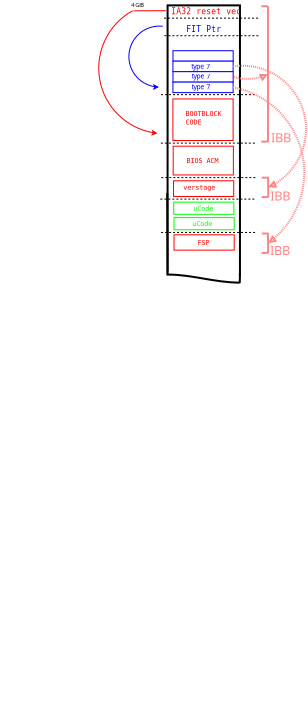 <?xml version="1.0" encoding="UTF-8"?>
<dia:diagram xmlns:dia="http://www.lysator.liu.se/~alla/dia/">
  <dia:layer name="Hintergrund" visible="true" active="true">
    <dia:object type="Standard - Box" version="0" id="O0">
      <dia:attribute name="obj_pos">
        <dia:point val="26.188,41.462"/>
      </dia:attribute>
      <dia:attribute name="obj_bb">
        <dia:rectangle val="26.138,41.413;41.051,51.6"/>
      </dia:attribute>
      <dia:attribute name="elem_corner">
        <dia:point val="26.188,41.462"/>
      </dia:attribute>
      <dia:attribute name="elem_width">
        <dia:real val="14.813"/>
      </dia:attribute>
      <dia:attribute name="elem_height">
        <dia:real val="10.087"/>
      </dia:attribute>
      <dia:attribute name="border_width">
        <dia:real val="0.1"/>
      </dia:attribute>
      <dia:attribute name="border_color">
        <dia:color val="#ffffff"/>
      </dia:attribute>
      <dia:attribute name="show_background">
        <dia:boolean val="true"/>
      </dia:attribute>
    </dia:object>
    <dia:object type="Flowchart - Box" version="0" id="O1">
      <dia:attribute name="obj_pos">
        <dia:point val="34.467,16.083"/>
      </dia:attribute>
      <dia:attribute name="obj_bb">
        <dia:rectangle val="34.417,16.033;38.136,29.592"/>
      </dia:attribute>
      <dia:attribute name="elem_corner">
        <dia:point val="34.467,16.083"/>
      </dia:attribute>
      <dia:attribute name="elem_width">
        <dia:real val="3.619"/>
      </dia:attribute>
      <dia:attribute name="elem_height">
        <dia:real val="13.458"/>
      </dia:attribute>
      <dia:attribute name="show_background">
        <dia:boolean val="true"/>
      </dia:attribute>
      <dia:attribute name="padding">
        <dia:real val="0.5"/>
      </dia:attribute>
      <dia:attribute name="text">
        <dia:composite type="text">
          <dia:attribute name="string">
            <dia:string>##</dia:string>
          </dia:attribute>
          <dia:attribute name="font">
            <dia:font family="sans" style="0" name="Helvetica"/>
          </dia:attribute>
          <dia:attribute name="height">
            <dia:real val="0.8"/>
          </dia:attribute>
          <dia:attribute name="pos">
            <dia:point val="36.276,23.008"/>
          </dia:attribute>
          <dia:attribute name="color">
            <dia:color val="#000000"/>
          </dia:attribute>
          <dia:attribute name="alignment">
            <dia:enum val="1"/>
          </dia:attribute>
        </dia:composite>
      </dia:attribute>
    </dia:object>
    <dia:object type="Standard - Line" version="0" id="O2">
      <dia:attribute name="obj_pos">
        <dia:point val="34.308,17.6"/>
      </dia:attribute>
      <dia:attribute name="obj_bb">
        <dia:rectangle val="34.283,17.575;39.083,17.625"/>
      </dia:attribute>
      <dia:attribute name="conn_endpoints">
        <dia:point val="34.308,17.6"/>
        <dia:point val="39.058,17.6"/>
      </dia:attribute>
      <dia:attribute name="numcp">
        <dia:int val="1"/>
      </dia:attribute>
      <dia:attribute name="line_width">
        <dia:real val="0.05"/>
      </dia:attribute>
      <dia:attribute name="line_style">
        <dia:enum val="4"/>
      </dia:attribute>
    </dia:object>
    <dia:object type="Standard - Line" version="0" id="O3">
      <dia:attribute name="obj_pos">
        <dia:point val="34.29,16.722"/>
      </dia:attribute>
      <dia:attribute name="obj_bb">
        <dia:rectangle val="34.265,16.697;39.065,16.747"/>
      </dia:attribute>
      <dia:attribute name="conn_endpoints">
        <dia:point val="34.29,16.722"/>
        <dia:point val="39.04,16.722"/>
      </dia:attribute>
      <dia:attribute name="numcp">
        <dia:int val="1"/>
      </dia:attribute>
      <dia:attribute name="line_width">
        <dia:real val="0.05"/>
      </dia:attribute>
      <dia:attribute name="line_style">
        <dia:enum val="4"/>
      </dia:attribute>
    </dia:object>
    <dia:object type="Standard - Line" version="0" id="O4">
      <dia:attribute name="obj_pos">
        <dia:point val="34.14,20.547"/>
      </dia:attribute>
      <dia:attribute name="obj_bb">
        <dia:rectangle val="34.115,20.522;38.915,20.572"/>
      </dia:attribute>
      <dia:attribute name="conn_endpoints">
        <dia:point val="34.14,20.547"/>
        <dia:point val="38.89,20.547"/>
      </dia:attribute>
      <dia:attribute name="numcp">
        <dia:int val="1"/>
      </dia:attribute>
      <dia:attribute name="line_width">
        <dia:real val="0.05"/>
      </dia:attribute>
      <dia:attribute name="line_style">
        <dia:enum val="4"/>
      </dia:attribute>
    </dia:object>
    <dia:object type="Standard - Arc" version="0" id="O5">
      <dia:attribute name="obj_pos">
        <dia:point val="34.225,17.129"/>
      </dia:attribute>
      <dia:attribute name="obj_bb">
        <dia:rectangle val="32.507,17.095;34.252,20.319"/>
      </dia:attribute>
      <dia:attribute name="conn_endpoints">
        <dia:point val="34.225,17.129"/>
        <dia:point val="34.038,20.167"/>
      </dia:attribute>
      <dia:attribute name="arc_color">
        <dia:color val="#0000ff"/>
      </dia:attribute>
      <dia:attribute name="curve_distance">
        <dia:real val="1.599"/>
      </dia:attribute>
      <dia:attribute name="line_width">
        <dia:real val="0.05"/>
      </dia:attribute>
      <dia:attribute name="end_arrow">
        <dia:enum val="22"/>
      </dia:attribute>
      <dia:attribute name="end_arrow_length">
        <dia:real val="0.2"/>
      </dia:attribute>
      <dia:attribute name="end_arrow_width">
        <dia:real val="0.2"/>
      </dia:attribute>
    </dia:object>
    <dia:object type="Standard - Box" version="0" id="O6">
      <dia:attribute name="obj_pos">
        <dia:point val="34.737,18.35"/>
      </dia:attribute>
      <dia:attribute name="obj_bb">
        <dia:rectangle val="34.712,18.325;37.773,18.9"/>
      </dia:attribute>
      <dia:attribute name="elem_corner">
        <dia:point val="34.737,18.35"/>
      </dia:attribute>
      <dia:attribute name="elem_width">
        <dia:real val="3.01"/>
      </dia:attribute>
      <dia:attribute name="elem_height">
        <dia:real val="0.525"/>
      </dia:attribute>
      <dia:attribute name="border_width">
        <dia:real val="0.05"/>
      </dia:attribute>
      <dia:attribute name="border_color">
        <dia:color val="#0000ff"/>
      </dia:attribute>
      <dia:attribute name="show_background">
        <dia:boolean val="true"/>
      </dia:attribute>
    </dia:object>
    <dia:object type="Standard - Text" version="1" id="O7">
      <dia:attribute name="obj_pos">
        <dia:point val="32.65,16.167"/>
      </dia:attribute>
      <dia:attribute name="obj_bb">
        <dia:rectangle val="32.65,15.904;33.498,16.234"/>
      </dia:attribute>
      <dia:attribute name="text">
        <dia:composite type="text">
          <dia:attribute name="string">
            <dia:string>#4 GiB #</dia:string>
          </dia:attribute>
          <dia:attribute name="font">
            <dia:font family="sans" style="0" name="Helvetica"/>
          </dia:attribute>
          <dia:attribute name="height">
            <dia:real val="0.353"/>
          </dia:attribute>
          <dia:attribute name="pos">
            <dia:point val="32.65,16.167"/>
          </dia:attribute>
          <dia:attribute name="color">
            <dia:color val="#000000"/>
          </dia:attribute>
          <dia:attribute name="alignment">
            <dia:enum val="0"/>
          </dia:attribute>
        </dia:composite>
      </dia:attribute>
      <dia:attribute name="valign">
        <dia:enum val="3"/>
      </dia:attribute>
    </dia:object>
    <dia:object type="Standard - Text" version="1" id="O8">
      <dia:attribute name="obj_pos">
        <dia:point val="35.398,17.413"/>
      </dia:attribute>
      <dia:attribute name="obj_bb">
        <dia:rectangle val="35.398,17.045;37.06,17.508"/>
      </dia:attribute>
      <dia:attribute name="text">
        <dia:composite type="text">
          <dia:attribute name="string">
            <dia:string>#FIT Ptr#</dia:string>
          </dia:attribute>
          <dia:attribute name="font">
            <dia:font family="monospace" style="0" name="Courier"/>
          </dia:attribute>
          <dia:attribute name="height">
            <dia:real val="0.494"/>
          </dia:attribute>
          <dia:attribute name="pos">
            <dia:point val="35.398,17.413"/>
          </dia:attribute>
          <dia:attribute name="color">
            <dia:color val="#0000ff"/>
          </dia:attribute>
          <dia:attribute name="alignment">
            <dia:enum val="0"/>
          </dia:attribute>
        </dia:composite>
      </dia:attribute>
      <dia:attribute name="valign">
        <dia:enum val="3"/>
      </dia:attribute>
    </dia:object>
    <dia:object type="Standard - Text" version="1" id="O9">
      <dia:attribute name="obj_pos">
        <dia:point val="34.647,16.527"/>
      </dia:attribute>
      <dia:attribute name="obj_bb">
        <dia:rectangle val="34.647,16.16;37.972,16.622"/>
      </dia:attribute>
      <dia:attribute name="text">
        <dia:composite type="text">
          <dia:attribute name="string">
            <dia:string>#IA32 reset vec#</dia:string>
          </dia:attribute>
          <dia:attribute name="font">
            <dia:font family="monospace" style="0" name="Courier"/>
          </dia:attribute>
          <dia:attribute name="height">
            <dia:real val="0.494"/>
          </dia:attribute>
          <dia:attribute name="pos">
            <dia:point val="34.647,16.527"/>
          </dia:attribute>
          <dia:attribute name="color">
            <dia:color val="#ff0000"/>
          </dia:attribute>
          <dia:attribute name="alignment">
            <dia:enum val="0"/>
          </dia:attribute>
        </dia:composite>
      </dia:attribute>
      <dia:attribute name="valign">
        <dia:enum val="3"/>
      </dia:attribute>
    </dia:object>
    <dia:object type="Standard - Box" version="0" id="O10">
      <dia:attribute name="obj_pos">
        <dia:point val="34.734,20.762"/>
      </dia:attribute>
      <dia:attribute name="obj_bb">
        <dia:rectangle val="34.709,20.738;37.77,22.864"/>
      </dia:attribute>
      <dia:attribute name="elem_corner">
        <dia:point val="34.734,20.762"/>
      </dia:attribute>
      <dia:attribute name="elem_width">
        <dia:real val="3.01"/>
      </dia:attribute>
      <dia:attribute name="elem_height">
        <dia:real val="2.077"/>
      </dia:attribute>
      <dia:attribute name="border_width">
        <dia:real val="0.05"/>
      </dia:attribute>
      <dia:attribute name="border_color">
        <dia:color val="#ff0000"/>
      </dia:attribute>
      <dia:attribute name="show_background">
        <dia:boolean val="true"/>
      </dia:attribute>
    </dia:object>
    <dia:object type="Standard - Arc" version="0" id="O11">
      <dia:attribute name="obj_pos">
        <dia:point val="32.723,16.35"/>
      </dia:attribute>
      <dia:attribute name="obj_bb">
        <dia:rectangle val="31.0,16.32;33.992,22.602"/>
      </dia:attribute>
      <dia:attribute name="conn_endpoints">
        <dia:point val="32.723,16.35"/>
        <dia:point val="33.962,22.479"/>
      </dia:attribute>
      <dia:attribute name="arc_color">
        <dia:color val="#ff0000"/>
      </dia:attribute>
      <dia:attribute name="curve_distance">
        <dia:real val="2.298"/>
      </dia:attribute>
      <dia:attribute name="line_width">
        <dia:real val="0.05"/>
      </dia:attribute>
      <dia:attribute name="end_arrow">
        <dia:enum val="22"/>
      </dia:attribute>
      <dia:attribute name="end_arrow_length">
        <dia:real val="0.2"/>
      </dia:attribute>
      <dia:attribute name="end_arrow_width">
        <dia:real val="0.2"/>
      </dia:attribute>
    </dia:object>
    <dia:object type="Standard - Box" version="0" id="O12">
      <dia:attribute name="obj_pos">
        <dia:point val="34.747,23.125"/>
      </dia:attribute>
      <dia:attribute name="obj_bb">
        <dia:rectangle val="34.722,23.1;37.782,24.587"/>
      </dia:attribute>
      <dia:attribute name="elem_corner">
        <dia:point val="34.747,23.125"/>
      </dia:attribute>
      <dia:attribute name="elem_width">
        <dia:real val="3.01"/>
      </dia:attribute>
      <dia:attribute name="elem_height">
        <dia:real val="1.437"/>
      </dia:attribute>
      <dia:attribute name="border_width">
        <dia:real val="0.05"/>
      </dia:attribute>
      <dia:attribute name="border_color">
        <dia:color val="#ff0000"/>
      </dia:attribute>
      <dia:attribute name="show_background">
        <dia:boolean val="true"/>
      </dia:attribute>
    </dia:object>
    <dia:object type="Standard - Box" version="0" id="O13">
      <dia:attribute name="obj_pos">
        <dia:point val="34.772,25.922"/>
      </dia:attribute>
      <dia:attribute name="obj_bb">
        <dia:rectangle val="34.747,25.898;37.807,26.554"/>
      </dia:attribute>
      <dia:attribute name="elem_corner">
        <dia:point val="34.772,25.922"/>
      </dia:attribute>
      <dia:attribute name="elem_width">
        <dia:real val="3.01"/>
      </dia:attribute>
      <dia:attribute name="elem_height">
        <dia:real val="0.607"/>
      </dia:attribute>
      <dia:attribute name="border_width">
        <dia:real val="0.05"/>
      </dia:attribute>
      <dia:attribute name="border_color">
        <dia:color val="#00ff00"/>
      </dia:attribute>
      <dia:attribute name="show_background">
        <dia:boolean val="true"/>
      </dia:attribute>
    </dia:object>
    <dia:object type="Standard - Text" version="1" id="O14">
      <dia:attribute name="obj_pos">
        <dia:point val="35.41,23.962"/>
      </dia:attribute>
      <dia:attribute name="obj_bb">
        <dia:rectangle val="35.41,23.648;37.05,24.043"/>
      </dia:attribute>
      <dia:attribute name="text">
        <dia:composite type="text">
          <dia:attribute name="string">
            <dia:string>#BIOS ACM#</dia:string>
          </dia:attribute>
          <dia:attribute name="font">
            <dia:font family="monospace" style="0" name="Courier"/>
          </dia:attribute>
          <dia:attribute name="height">
            <dia:real val="0.423"/>
          </dia:attribute>
          <dia:attribute name="pos">
            <dia:point val="35.41,23.962"/>
          </dia:attribute>
          <dia:attribute name="color">
            <dia:color val="#ff0000"/>
          </dia:attribute>
          <dia:attribute name="alignment">
            <dia:enum val="0"/>
          </dia:attribute>
        </dia:composite>
      </dia:attribute>
      <dia:attribute name="valign">
        <dia:enum val="3"/>
      </dia:attribute>
    </dia:object>
    <dia:object type="Standard - Text" version="1" id="O15">
      <dia:attribute name="obj_pos">
        <dia:point val="35.359,21.613"/>
      </dia:attribute>
      <dia:attribute name="obj_bb">
        <dia:rectangle val="35.359,21.297;37.204,22.116"/>
      </dia:attribute>
      <dia:attribute name="text">
        <dia:composite type="text">
          <dia:attribute name="string">
            <dia:string>#BOOTBLOCK
CODE#</dia:string>
          </dia:attribute>
          <dia:attribute name="font">
            <dia:font family="monospace" style="0" name="Courier"/>
          </dia:attribute>
          <dia:attribute name="height">
            <dia:real val="0.423"/>
          </dia:attribute>
          <dia:attribute name="pos">
            <dia:point val="35.359,21.613"/>
          </dia:attribute>
          <dia:attribute name="color">
            <dia:color val="#ff0000"/>
          </dia:attribute>
          <dia:attribute name="alignment">
            <dia:enum val="0"/>
          </dia:attribute>
        </dia:composite>
      </dia:attribute>
      <dia:attribute name="valign">
        <dia:enum val="3"/>
      </dia:attribute>
    </dia:object>
    <dia:object type="Standard - Text" version="1" id="O16">
      <dia:attribute name="obj_pos">
        <dia:point val="35.747,26.35"/>
      </dia:attribute>
      <dia:attribute name="obj_bb">
        <dia:rectangle val="35.747,26.035;36.772,26.43"/>
      </dia:attribute>
      <dia:attribute name="text">
        <dia:composite type="text">
          <dia:attribute name="string">
            <dia:string>#uCode#</dia:string>
          </dia:attribute>
          <dia:attribute name="font">
            <dia:font family="monospace" style="0" name="Courier"/>
          </dia:attribute>
          <dia:attribute name="height">
            <dia:real val="0.423"/>
          </dia:attribute>
          <dia:attribute name="pos">
            <dia:point val="35.747,26.35"/>
          </dia:attribute>
          <dia:attribute name="color">
            <dia:color val="#00ff00"/>
          </dia:attribute>
          <dia:attribute name="alignment">
            <dia:enum val="0"/>
          </dia:attribute>
        </dia:composite>
      </dia:attribute>
      <dia:attribute name="valign">
        <dia:enum val="3"/>
      </dia:attribute>
    </dia:object>
    <dia:object type="Standard - Line" version="0" id="O17">
      <dia:attribute name="obj_pos">
        <dia:point val="32.759,16.356"/>
      </dia:attribute>
      <dia:attribute name="obj_bb">
        <dia:rectangle val="32.734,16.323;34.411,16.381"/>
      </dia:attribute>
      <dia:attribute name="conn_endpoints">
        <dia:point val="32.759,16.356"/>
        <dia:point val="34.386,16.348"/>
      </dia:attribute>
      <dia:attribute name="numcp">
        <dia:int val="1"/>
      </dia:attribute>
      <dia:attribute name="line_color">
        <dia:color val="#ff0000"/>
      </dia:attribute>
      <dia:attribute name="line_width">
        <dia:real val="0.05"/>
      </dia:attribute>
    </dia:object>
    <dia:object type="Standard - Box" version="0" id="O18">
      <dia:attribute name="obj_pos">
        <dia:point val="34.734,18.872"/>
      </dia:attribute>
      <dia:attribute name="obj_bb">
        <dia:rectangle val="34.709,18.848;37.77,19.422"/>
      </dia:attribute>
      <dia:attribute name="elem_corner">
        <dia:point val="34.734,18.872"/>
      </dia:attribute>
      <dia:attribute name="elem_width">
        <dia:real val="3.01"/>
      </dia:attribute>
      <dia:attribute name="elem_height">
        <dia:real val="0.525"/>
      </dia:attribute>
      <dia:attribute name="border_width">
        <dia:real val="0.05"/>
      </dia:attribute>
      <dia:attribute name="border_color">
        <dia:color val="#0000ff"/>
      </dia:attribute>
      <dia:attribute name="show_background">
        <dia:boolean val="true"/>
      </dia:attribute>
    </dia:object>
    <dia:object type="Standard - Box" version="0" id="O19">
      <dia:attribute name="obj_pos">
        <dia:point val="34.737,19.398"/>
      </dia:attribute>
      <dia:attribute name="obj_bb">
        <dia:rectangle val="34.712,19.372;37.773,19.948"/>
      </dia:attribute>
      <dia:attribute name="elem_corner">
        <dia:point val="34.737,19.398"/>
      </dia:attribute>
      <dia:attribute name="elem_width">
        <dia:real val="3.01"/>
      </dia:attribute>
      <dia:attribute name="elem_height">
        <dia:real val="0.525"/>
      </dia:attribute>
      <dia:attribute name="border_width">
        <dia:real val="0.05"/>
      </dia:attribute>
      <dia:attribute name="border_color">
        <dia:color val="#0000ff"/>
      </dia:attribute>
      <dia:attribute name="show_background">
        <dia:boolean val="true"/>
      </dia:attribute>
    </dia:object>
    <dia:object type="Standard - Box" version="0" id="O20">
      <dia:attribute name="obj_pos">
        <dia:point val="34.734,19.92"/>
      </dia:attribute>
      <dia:attribute name="obj_bb">
        <dia:rectangle val="34.709,19.895;37.77,20.47"/>
      </dia:attribute>
      <dia:attribute name="elem_corner">
        <dia:point val="34.734,19.92"/>
      </dia:attribute>
      <dia:attribute name="elem_width">
        <dia:real val="3.01"/>
      </dia:attribute>
      <dia:attribute name="elem_height">
        <dia:real val="0.525"/>
      </dia:attribute>
      <dia:attribute name="border_width">
        <dia:real val="0.05"/>
      </dia:attribute>
      <dia:attribute name="border_color">
        <dia:color val="#0000ff"/>
      </dia:attribute>
      <dia:attribute name="show_background">
        <dia:boolean val="true"/>
      </dia:attribute>
    </dia:object>
    <dia:object type="Standard - Box" version="0" id="O21">
      <dia:attribute name="obj_pos">
        <dia:point val="34.551,29.438"/>
      </dia:attribute>
      <dia:attribute name="obj_bb">
        <dia:rectangle val="34.501,29.387;38.026,29.7"/>
      </dia:attribute>
      <dia:attribute name="elem_corner">
        <dia:point val="34.551,29.438"/>
      </dia:attribute>
      <dia:attribute name="elem_width">
        <dia:real val="3.425"/>
      </dia:attribute>
      <dia:attribute name="elem_height">
        <dia:real val="0.213"/>
      </dia:attribute>
      <dia:attribute name="border_width">
        <dia:real val="0.1"/>
      </dia:attribute>
      <dia:attribute name="border_color">
        <dia:color val="#ffffff"/>
      </dia:attribute>
      <dia:attribute name="show_background">
        <dia:boolean val="true"/>
      </dia:attribute>
    </dia:object>
    <dia:object type="Standard - Line" version="0" id="O22">
      <dia:attribute name="obj_pos">
        <dia:point val="34.467,29.542"/>
      </dia:attribute>
      <dia:attribute name="obj_bb">
        <dia:rectangle val="34.401,25.412;34.517,29.592"/>
      </dia:attribute>
      <dia:attribute name="conn_endpoints">
        <dia:point val="34.467,29.542"/>
        <dia:point val="34.451,25.462"/>
      </dia:attribute>
      <dia:attribute name="numcp">
        <dia:int val="1"/>
      </dia:attribute>
      <dia:connections>
        <dia:connection handle="0" to="O1" connection="11"/>
      </dia:connections>
    </dia:object>
    <dia:object type="Standard - Line" version="0" id="O23">
      <dia:attribute name="obj_pos">
        <dia:point val="34.155,24.695"/>
      </dia:attribute>
      <dia:attribute name="obj_bb">
        <dia:rectangle val="34.13,24.67;38.93,24.72"/>
      </dia:attribute>
      <dia:attribute name="conn_endpoints">
        <dia:point val="34.155,24.695"/>
        <dia:point val="38.905,24.695"/>
      </dia:attribute>
      <dia:attribute name="numcp">
        <dia:int val="1"/>
      </dia:attribute>
      <dia:attribute name="line_width">
        <dia:real val="0.05"/>
      </dia:attribute>
      <dia:attribute name="line_style">
        <dia:enum val="4"/>
      </dia:attribute>
    </dia:object>
    <dia:object type="Standard - Line" version="0" id="O24">
      <dia:attribute name="obj_pos">
        <dia:point val="34.13,22.97"/>
      </dia:attribute>
      <dia:attribute name="obj_bb">
        <dia:rectangle val="34.105,22.945;38.905,22.995"/>
      </dia:attribute>
      <dia:attribute name="conn_endpoints">
        <dia:point val="34.13,22.97"/>
        <dia:point val="38.88,22.97"/>
      </dia:attribute>
      <dia:attribute name="numcp">
        <dia:int val="1"/>
      </dia:attribute>
      <dia:attribute name="line_width">
        <dia:real val="0.05"/>
      </dia:attribute>
      <dia:attribute name="line_style">
        <dia:enum val="4"/>
      </dia:attribute>
    </dia:object>
    <dia:object type="Standard - Box" version="0" id="O25">
      <dia:attribute name="obj_pos">
        <dia:point val="34.789,26.695"/>
      </dia:attribute>
      <dia:attribute name="obj_bb">
        <dia:rectangle val="34.764,26.671;37.824,27.327"/>
      </dia:attribute>
      <dia:attribute name="elem_corner">
        <dia:point val="34.789,26.695"/>
      </dia:attribute>
      <dia:attribute name="elem_width">
        <dia:real val="3.01"/>
      </dia:attribute>
      <dia:attribute name="elem_height">
        <dia:real val="0.607"/>
      </dia:attribute>
      <dia:attribute name="border_width">
        <dia:real val="0.05"/>
      </dia:attribute>
      <dia:attribute name="border_color">
        <dia:color val="#00ff00"/>
      </dia:attribute>
      <dia:attribute name="show_background">
        <dia:boolean val="true"/>
      </dia:attribute>
    </dia:object>
    <dia:object type="Standard - Text" version="1" id="O26">
      <dia:attribute name="obj_pos">
        <dia:point val="35.701,27.11"/>
      </dia:attribute>
      <dia:attribute name="obj_bb">
        <dia:rectangle val="35.701,26.796;36.726,27.191"/>
      </dia:attribute>
      <dia:attribute name="text">
        <dia:composite type="text">
          <dia:attribute name="string">
            <dia:string>#uCode#</dia:string>
          </dia:attribute>
          <dia:attribute name="font">
            <dia:font family="monospace" style="0" name="Courier"/>
          </dia:attribute>
          <dia:attribute name="height">
            <dia:real val="0.423"/>
          </dia:attribute>
          <dia:attribute name="pos">
            <dia:point val="35.701,27.11"/>
          </dia:attribute>
          <dia:attribute name="color">
            <dia:color val="#00ff00"/>
          </dia:attribute>
          <dia:attribute name="alignment">
            <dia:enum val="0"/>
          </dia:attribute>
        </dia:composite>
      </dia:attribute>
      <dia:attribute name="valign">
        <dia:enum val="3"/>
      </dia:attribute>
    </dia:object>
    <dia:object type="Standard - Box" version="0" id="O27">
      <dia:attribute name="obj_pos">
        <dia:point val="34.764,24.854"/>
      </dia:attribute>
      <dia:attribute name="obj_bb">
        <dia:rectangle val="34.739,24.829;37.799,25.662"/>
      </dia:attribute>
      <dia:attribute name="elem_corner">
        <dia:point val="34.764,24.854"/>
      </dia:attribute>
      <dia:attribute name="elem_width">
        <dia:real val="3.01"/>
      </dia:attribute>
      <dia:attribute name="elem_height">
        <dia:real val="0.784"/>
      </dia:attribute>
      <dia:attribute name="border_width">
        <dia:real val="0.05"/>
      </dia:attribute>
      <dia:attribute name="border_color">
        <dia:color val="#ff0000"/>
      </dia:attribute>
      <dia:attribute name="show_background">
        <dia:boolean val="true"/>
      </dia:attribute>
    </dia:object>
    <dia:object type="Standard - Text" version="1" id="O28">
      <dia:attribute name="obj_pos">
        <dia:point val="35.764,27.306"/>
      </dia:attribute>
      <dia:attribute name="obj_bb">
        <dia:rectangle val="35.764,26.991;35.764,27.386"/>
      </dia:attribute>
      <dia:attribute name="text">
        <dia:composite type="text">
          <dia:attribute name="string">
            <dia:string>##</dia:string>
          </dia:attribute>
          <dia:attribute name="font">
            <dia:font family="monospace" style="0" name="Courier"/>
          </dia:attribute>
          <dia:attribute name="height">
            <dia:real val="0.423"/>
          </dia:attribute>
          <dia:attribute name="pos">
            <dia:point val="35.764,27.306"/>
          </dia:attribute>
          <dia:attribute name="color">
            <dia:color val="#ff0000"/>
          </dia:attribute>
          <dia:attribute name="alignment">
            <dia:enum val="0"/>
          </dia:attribute>
        </dia:composite>
      </dia:attribute>
      <dia:attribute name="valign">
        <dia:enum val="3"/>
      </dia:attribute>
    </dia:object>
    <dia:object type="Standard - Box" version="0" id="O29">
      <dia:attribute name="obj_pos">
        <dia:point val="34.789,27.554"/>
      </dia:attribute>
      <dia:attribute name="obj_bb">
        <dia:rectangle val="34.764,27.529;37.824,28.346"/>
      </dia:attribute>
      <dia:attribute name="elem_corner">
        <dia:point val="34.789,27.554"/>
      </dia:attribute>
      <dia:attribute name="elem_width">
        <dia:real val="3.01"/>
      </dia:attribute>
      <dia:attribute name="elem_height">
        <dia:real val="0.767"/>
      </dia:attribute>
      <dia:attribute name="border_width">
        <dia:real val="0.05"/>
      </dia:attribute>
      <dia:attribute name="border_color">
        <dia:color val="#ff0000"/>
      </dia:attribute>
      <dia:attribute name="show_background">
        <dia:boolean val="true"/>
      </dia:attribute>
    </dia:object>
    <dia:object type="Standard - Text" version="1" id="O30">
      <dia:attribute name="obj_pos">
        <dia:point val="35.255,25.307"/>
      </dia:attribute>
      <dia:attribute name="obj_bb">
        <dia:rectangle val="35.255,24.992;36.895,25.387"/>
      </dia:attribute>
      <dia:attribute name="text">
        <dia:composite type="text">
          <dia:attribute name="string">
            <dia:string>#verstage#</dia:string>
          </dia:attribute>
          <dia:attribute name="font">
            <dia:font family="monospace" style="0" name="Courier"/>
          </dia:attribute>
          <dia:attribute name="height">
            <dia:real val="0.423"/>
          </dia:attribute>
          <dia:attribute name="pos">
            <dia:point val="35.255,25.307"/>
          </dia:attribute>
          <dia:attribute name="color">
            <dia:color val="#ff0000"/>
          </dia:attribute>
          <dia:attribute name="alignment">
            <dia:enum val="0"/>
          </dia:attribute>
        </dia:composite>
      </dia:attribute>
      <dia:attribute name="valign">
        <dia:enum val="3"/>
      </dia:attribute>
    </dia:object>
    <dia:object type="Standard - Text" version="1" id="O31">
      <dia:attribute name="obj_pos">
        <dia:point val="35.968,28.066"/>
      </dia:attribute>
      <dia:attribute name="obj_bb">
        <dia:rectangle val="35.968,27.751;36.583,28.146"/>
      </dia:attribute>
      <dia:attribute name="text">
        <dia:composite type="text">
          <dia:attribute name="string">
            <dia:string>#FSP#</dia:string>
          </dia:attribute>
          <dia:attribute name="font">
            <dia:font family="monospace" style="0" name="Courier"/>
          </dia:attribute>
          <dia:attribute name="height">
            <dia:real val="0.423"/>
          </dia:attribute>
          <dia:attribute name="pos">
            <dia:point val="35.968,28.066"/>
          </dia:attribute>
          <dia:attribute name="color">
            <dia:color val="#ff0000"/>
          </dia:attribute>
          <dia:attribute name="alignment">
            <dia:enum val="0"/>
          </dia:attribute>
        </dia:composite>
      </dia:attribute>
      <dia:attribute name="valign">
        <dia:enum val="3"/>
      </dia:attribute>
    </dia:object>
    <dia:object type="Standard - Line" version="0" id="O32">
      <dia:attribute name="obj_pos">
        <dia:point val="34.105,25.77"/>
      </dia:attribute>
      <dia:attribute name="obj_bb">
        <dia:rectangle val="34.08,25.745;38.88,25.795"/>
      </dia:attribute>
      <dia:attribute name="conn_endpoints">
        <dia:point val="34.105,25.77"/>
        <dia:point val="38.855,25.77"/>
      </dia:attribute>
      <dia:attribute name="numcp">
        <dia:int val="1"/>
      </dia:attribute>
      <dia:attribute name="line_width">
        <dia:real val="0.05"/>
      </dia:attribute>
      <dia:attribute name="line_style">
        <dia:enum val="4"/>
      </dia:attribute>
    </dia:object>
    <dia:object type="Standard - Line" version="0" id="O33">
      <dia:attribute name="obj_pos">
        <dia:point val="34.142,27.437"/>
      </dia:attribute>
      <dia:attribute name="obj_bb">
        <dia:rectangle val="34.117,27.412;38.917,27.462"/>
      </dia:attribute>
      <dia:attribute name="conn_endpoints">
        <dia:point val="34.142,27.437"/>
        <dia:point val="38.892,27.437"/>
      </dia:attribute>
      <dia:attribute name="numcp">
        <dia:int val="1"/>
      </dia:attribute>
      <dia:attribute name="line_width">
        <dia:real val="0.05"/>
      </dia:attribute>
      <dia:attribute name="line_style">
        <dia:enum val="4"/>
      </dia:attribute>
    </dia:object>
    <dia:object type="Standard - Line" version="0" id="O34">
      <dia:attribute name="obj_pos">
        <dia:point val="39.487,16.129"/>
      </dia:attribute>
      <dia:attribute name="obj_bb">
        <dia:rectangle val="39.438,16.079;39.538,22.97"/>
      </dia:attribute>
      <dia:attribute name="conn_endpoints">
        <dia:point val="39.487,16.129"/>
        <dia:point val="39.487,22.92"/>
      </dia:attribute>
      <dia:attribute name="numcp">
        <dia:int val="1"/>
      </dia:attribute>
      <dia:attribute name="line_color">
        <dia:color val="#ff8484"/>
      </dia:attribute>
    </dia:object>
    <dia:object type="Standard - Line" version="0" id="O35">
      <dia:attribute name="obj_pos">
        <dia:point val="39.475,22.895"/>
      </dia:attribute>
      <dia:attribute name="obj_bb">
        <dia:rectangle val="39.1,22.845;39.525,22.945"/>
      </dia:attribute>
      <dia:attribute name="conn_endpoints">
        <dia:point val="39.475,22.895"/>
        <dia:point val="39.15,22.895"/>
      </dia:attribute>
      <dia:attribute name="numcp">
        <dia:int val="1"/>
      </dia:attribute>
      <dia:attribute name="line_color">
        <dia:color val="#ff8484"/>
      </dia:attribute>
      <dia:attribute name="line_width">
        <dia:real val="0.1"/>
      </dia:attribute>
    </dia:object>
    <dia:object type="Standard - Line" version="0" id="O36">
      <dia:attribute name="obj_pos">
        <dia:point val="39.48,16.125"/>
      </dia:attribute>
      <dia:attribute name="obj_bb">
        <dia:rectangle val="39.105,16.075;39.53,16.175"/>
      </dia:attribute>
      <dia:attribute name="conn_endpoints">
        <dia:point val="39.48,16.125"/>
        <dia:point val="39.155,16.125"/>
      </dia:attribute>
      <dia:attribute name="numcp">
        <dia:int val="1"/>
      </dia:attribute>
      <dia:attribute name="line_color">
        <dia:color val="#ff8484"/>
      </dia:attribute>
      <dia:attribute name="line_width">
        <dia:real val="0.1"/>
      </dia:attribute>
    </dia:object>
    <dia:object type="Standard - Line" version="0" id="O37">
      <dia:attribute name="obj_pos">
        <dia:point val="39.487,24.661"/>
      </dia:attribute>
      <dia:attribute name="obj_bb">
        <dia:rectangle val="39.437,24.61;39.556,25.742"/>
      </dia:attribute>
      <dia:attribute name="conn_endpoints">
        <dia:point val="39.487,24.661"/>
        <dia:point val="39.505,25.692"/>
      </dia:attribute>
      <dia:attribute name="numcp">
        <dia:int val="1"/>
      </dia:attribute>
      <dia:attribute name="line_color">
        <dia:color val="#ff8484"/>
      </dia:attribute>
    </dia:object>
    <dia:object type="Standard - Line" version="0" id="O38">
      <dia:attribute name="obj_pos">
        <dia:point val="39.492,25.667"/>
      </dia:attribute>
      <dia:attribute name="obj_bb">
        <dia:rectangle val="39.117,25.617;39.542,25.717"/>
      </dia:attribute>
      <dia:attribute name="conn_endpoints">
        <dia:point val="39.492,25.667"/>
        <dia:point val="39.167,25.667"/>
      </dia:attribute>
      <dia:attribute name="numcp">
        <dia:int val="1"/>
      </dia:attribute>
      <dia:attribute name="line_color">
        <dia:color val="#ff8484"/>
      </dia:attribute>
      <dia:attribute name="line_width">
        <dia:real val="0.1"/>
      </dia:attribute>
    </dia:object>
    <dia:object type="Standard - Line" version="0" id="O39">
      <dia:attribute name="obj_pos">
        <dia:point val="39.51,24.697"/>
      </dia:attribute>
      <dia:attribute name="obj_bb">
        <dia:rectangle val="39.135,24.647;39.56,24.747"/>
      </dia:attribute>
      <dia:attribute name="conn_endpoints">
        <dia:point val="39.51,24.697"/>
        <dia:point val="39.185,24.697"/>
      </dia:attribute>
      <dia:attribute name="numcp">
        <dia:int val="1"/>
      </dia:attribute>
      <dia:attribute name="line_color">
        <dia:color val="#ff8484"/>
      </dia:attribute>
      <dia:attribute name="line_width">
        <dia:real val="0.1"/>
      </dia:attribute>
    </dia:object>
    <dia:object type="Standard - Line" version="0" id="O40">
      <dia:attribute name="obj_pos">
        <dia:point val="39.483,27.455"/>
      </dia:attribute>
      <dia:attribute name="obj_bb">
        <dia:rectangle val="39.432,27.404;39.551,28.536"/>
      </dia:attribute>
      <dia:attribute name="conn_endpoints">
        <dia:point val="39.483,27.455"/>
        <dia:point val="39.5,28.485"/>
      </dia:attribute>
      <dia:attribute name="numcp">
        <dia:int val="1"/>
      </dia:attribute>
      <dia:attribute name="line_color">
        <dia:color val="#ff8484"/>
      </dia:attribute>
    </dia:object>
    <dia:object type="Standard - Line" version="0" id="O41">
      <dia:attribute name="obj_pos">
        <dia:point val="39.487,28.46"/>
      </dia:attribute>
      <dia:attribute name="obj_bb">
        <dia:rectangle val="39.112,28.41;39.538,28.51"/>
      </dia:attribute>
      <dia:attribute name="conn_endpoints">
        <dia:point val="39.487,28.46"/>
        <dia:point val="39.163,28.46"/>
      </dia:attribute>
      <dia:attribute name="numcp">
        <dia:int val="1"/>
      </dia:attribute>
      <dia:attribute name="line_color">
        <dia:color val="#ff8484"/>
      </dia:attribute>
      <dia:attribute name="line_width">
        <dia:real val="0.1"/>
      </dia:attribute>
    </dia:object>
    <dia:object type="Standard - Line" version="0" id="O42">
      <dia:attribute name="obj_pos">
        <dia:point val="39.505,27.49"/>
      </dia:attribute>
      <dia:attribute name="obj_bb">
        <dia:rectangle val="39.13,27.44;39.555,27.54"/>
      </dia:attribute>
      <dia:attribute name="conn_endpoints">
        <dia:point val="39.505,27.49"/>
        <dia:point val="39.18,27.49"/>
      </dia:attribute>
      <dia:attribute name="numcp">
        <dia:int val="1"/>
      </dia:attribute>
      <dia:attribute name="line_color">
        <dia:color val="#ff8484"/>
      </dia:attribute>
      <dia:attribute name="line_width">
        <dia:real val="0.1"/>
      </dia:attribute>
    </dia:object>
    <dia:object type="Standard - Arc" version="0" id="O43">
      <dia:attribute name="obj_pos">
        <dia:point val="37.685,19.637"/>
      </dia:attribute>
      <dia:attribute name="obj_bb">
        <dia:rectangle val="37.632,19.472;39.541,19.886"/>
      </dia:attribute>
      <dia:attribute name="conn_endpoints">
        <dia:point val="37.685,19.637"/>
        <dia:point val="39.487,19.525"/>
      </dia:attribute>
      <dia:attribute name="arc_color">
        <dia:color val="#ff8484"/>
      </dia:attribute>
      <dia:attribute name="curve_distance">
        <dia:real val="0.171"/>
      </dia:attribute>
      <dia:attribute name="line_width">
        <dia:real val="0.1"/>
      </dia:attribute>
      <dia:attribute name="line_style">
        <dia:enum val="4"/>
      </dia:attribute>
      <dia:attribute name="dashlength">
        <dia:real val="0.5"/>
      </dia:attribute>
      <dia:attribute name="end_arrow">
        <dia:enum val="2"/>
      </dia:attribute>
      <dia:attribute name="end_arrow_length">
        <dia:real val="0.25"/>
      </dia:attribute>
      <dia:attribute name="end_arrow_width">
        <dia:real val="0.25"/>
      </dia:attribute>
      <dia:connections>
        <dia:connection handle="1" to="O34" connection="0"/>
      </dia:connections>
    </dia:object>
    <dia:object type="Standard - Arc" version="0" id="O44">
      <dia:attribute name="obj_pos">
        <dia:point val="37.745,19.135"/>
      </dia:attribute>
      <dia:attribute name="obj_bb">
        <dia:rectangle val="37.683,19.05;41.438,25.238"/>
      </dia:attribute>
      <dia:attribute name="conn_endpoints">
        <dia:point val="37.745,19.135"/>
        <dia:point val="39.496,25.177"/>
      </dia:attribute>
      <dia:attribute name="arc_color">
        <dia:color val="#ff8484"/>
      </dia:attribute>
      <dia:attribute name="curve_distance">
        <dia:real val="-2.751"/>
      </dia:attribute>
      <dia:attribute name="line_width">
        <dia:real val="0.1"/>
      </dia:attribute>
      <dia:attribute name="line_style">
        <dia:enum val="4"/>
      </dia:attribute>
      <dia:attribute name="dashlength">
        <dia:real val="0.5"/>
      </dia:attribute>
      <dia:attribute name="end_arrow">
        <dia:enum val="2"/>
      </dia:attribute>
      <dia:attribute name="end_arrow_length">
        <dia:real val="0.25"/>
      </dia:attribute>
      <dia:attribute name="end_arrow_width">
        <dia:real val="0.25"/>
      </dia:attribute>
      <dia:connections>
        <dia:connection handle="0" to="O18" connection="4"/>
        <dia:connection handle="1" to="O37" connection="0"/>
      </dia:connections>
    </dia:object>
    <dia:object type="Standard - Arc" version="0" id="O45">
      <dia:attribute name="obj_pos">
        <dia:point val="37.745,20.183"/>
      </dia:attribute>
      <dia:attribute name="obj_bb">
        <dia:rectangle val="37.685,20.123;41.35,28.03"/>
      </dia:attribute>
      <dia:attribute name="conn_endpoints">
        <dia:point val="37.745,20.183"/>
        <dia:point val="39.491,27.97"/>
      </dia:attribute>
      <dia:attribute name="arc_color">
        <dia:color val="#ff8484"/>
      </dia:attribute>
      <dia:attribute name="curve_distance">
        <dia:real val="-2.642"/>
      </dia:attribute>
      <dia:attribute name="line_width">
        <dia:real val="0.1"/>
      </dia:attribute>
      <dia:attribute name="line_style">
        <dia:enum val="4"/>
      </dia:attribute>
      <dia:attribute name="dashlength">
        <dia:real val="0.5"/>
      </dia:attribute>
      <dia:attribute name="end_arrow">
        <dia:enum val="2"/>
      </dia:attribute>
      <dia:attribute name="end_arrow_length">
        <dia:real val="0.25"/>
      </dia:attribute>
      <dia:attribute name="end_arrow_width">
        <dia:real val="0.25"/>
      </dia:attribute>
      <dia:connections>
        <dia:connection handle="0" to="O20" connection="4"/>
        <dia:connection handle="1" to="O40" connection="0"/>
      </dia:connections>
    </dia:object>
    <dia:object type="Standard - Text" version="1" id="O46">
      <dia:attribute name="obj_pos">
        <dia:point val="39.638,22.929"/>
      </dia:attribute>
      <dia:attribute name="obj_bb">
        <dia:rectangle val="39.638,22.334;40.708,23.082"/>
      </dia:attribute>
      <dia:attribute name="text">
        <dia:composite type="text">
          <dia:attribute name="string">
            <dia:string>#IBB#</dia:string>
          </dia:attribute>
          <dia:attribute name="font">
            <dia:font family="sans" style="0" name="Helvetica"/>
          </dia:attribute>
          <dia:attribute name="height">
            <dia:real val="0.8"/>
          </dia:attribute>
          <dia:attribute name="pos">
            <dia:point val="39.638,22.929"/>
          </dia:attribute>
          <dia:attribute name="color">
            <dia:color val="#ff8484"/>
          </dia:attribute>
          <dia:attribute name="alignment">
            <dia:enum val="0"/>
          </dia:attribute>
        </dia:composite>
      </dia:attribute>
      <dia:attribute name="valign">
        <dia:enum val="3"/>
      </dia:attribute>
    </dia:object>
    <dia:object type="Standard - Text" version="1" id="O47">
      <dia:attribute name="obj_pos">
        <dia:point val="39.6,25.84"/>
      </dia:attribute>
      <dia:attribute name="obj_bb">
        <dia:rectangle val="39.6,25.245;40.67,25.993"/>
      </dia:attribute>
      <dia:attribute name="text">
        <dia:composite type="text">
          <dia:attribute name="string">
            <dia:string>#IBB#</dia:string>
          </dia:attribute>
          <dia:attribute name="font">
            <dia:font family="sans" style="0" name="Helvetica"/>
          </dia:attribute>
          <dia:attribute name="height">
            <dia:real val="0.8"/>
          </dia:attribute>
          <dia:attribute name="pos">
            <dia:point val="39.6,25.84"/>
          </dia:attribute>
          <dia:attribute name="color">
            <dia:color val="#ff8484"/>
          </dia:attribute>
          <dia:attribute name="alignment">
            <dia:enum val="0"/>
          </dia:attribute>
        </dia:composite>
      </dia:attribute>
      <dia:attribute name="valign">
        <dia:enum val="3"/>
      </dia:attribute>
    </dia:object>
    <dia:object type="Standard - Text" version="1" id="O48">
      <dia:attribute name="obj_pos">
        <dia:point val="39.587,28.569"/>
      </dia:attribute>
      <dia:attribute name="obj_bb">
        <dia:rectangle val="39.587,27.974;40.657,28.722"/>
      </dia:attribute>
      <dia:attribute name="text">
        <dia:composite type="text">
          <dia:attribute name="string">
            <dia:string>#IBB#</dia:string>
          </dia:attribute>
          <dia:attribute name="font">
            <dia:font family="sans" style="0" name="Helvetica"/>
          </dia:attribute>
          <dia:attribute name="height">
            <dia:real val="0.8"/>
          </dia:attribute>
          <dia:attribute name="pos">
            <dia:point val="39.587,28.569"/>
          </dia:attribute>
          <dia:attribute name="color">
            <dia:color val="#ff8484"/>
          </dia:attribute>
          <dia:attribute name="alignment">
            <dia:enum val="0"/>
          </dia:attribute>
        </dia:composite>
      </dia:attribute>
      <dia:attribute name="valign">
        <dia:enum val="3"/>
      </dia:attribute>
    </dia:object>
    <dia:object type="Standard - Text" version="1" id="O49">
      <dia:attribute name="obj_pos">
        <dia:point val="35.663,19.742"/>
      </dia:attribute>
      <dia:attribute name="obj_bb">
        <dia:rectangle val="35.663,19.427;36.74,19.822"/>
      </dia:attribute>
      <dia:attribute name="text">
        <dia:composite type="text">
          <dia:attribute name="string">
            <dia:string>#type 7#</dia:string>
          </dia:attribute>
          <dia:attribute name="font">
            <dia:font family="sans" style="0" name="Helvetica"/>
          </dia:attribute>
          <dia:attribute name="height">
            <dia:real val="0.423"/>
          </dia:attribute>
          <dia:attribute name="pos">
            <dia:point val="35.663,19.742"/>
          </dia:attribute>
          <dia:attribute name="color">
            <dia:color val="#0000ff"/>
          </dia:attribute>
          <dia:attribute name="alignment">
            <dia:enum val="0"/>
          </dia:attribute>
        </dia:composite>
      </dia:attribute>
      <dia:attribute name="valign">
        <dia:enum val="3"/>
      </dia:attribute>
    </dia:object>
    <dia:object type="Standard - Text" version="1" id="O50">
      <dia:attribute name="obj_pos">
        <dia:point val="35.65,19.248"/>
      </dia:attribute>
      <dia:attribute name="obj_bb">
        <dia:rectangle val="35.65,18.933;36.727,19.328"/>
      </dia:attribute>
      <dia:attribute name="text">
        <dia:composite type="text">
          <dia:attribute name="string">
            <dia:string>#type 7#</dia:string>
          </dia:attribute>
          <dia:attribute name="font">
            <dia:font family="sans" style="0" name="Helvetica"/>
          </dia:attribute>
          <dia:attribute name="height">
            <dia:real val="0.423"/>
          </dia:attribute>
          <dia:attribute name="pos">
            <dia:point val="35.65,19.248"/>
          </dia:attribute>
          <dia:attribute name="color">
            <dia:color val="#0000ff"/>
          </dia:attribute>
          <dia:attribute name="alignment">
            <dia:enum val="0"/>
          </dia:attribute>
        </dia:composite>
      </dia:attribute>
      <dia:attribute name="valign">
        <dia:enum val="3"/>
      </dia:attribute>
    </dia:object>
    <dia:object type="Standard - Text" version="1" id="O51">
      <dia:attribute name="obj_pos">
        <dia:point val="35.663,20.273"/>
      </dia:attribute>
      <dia:attribute name="obj_bb">
        <dia:rectangle val="35.663,19.958;36.74,20.353"/>
      </dia:attribute>
      <dia:attribute name="text">
        <dia:composite type="text">
          <dia:attribute name="string">
            <dia:string>#type 7#</dia:string>
          </dia:attribute>
          <dia:attribute name="font">
            <dia:font family="sans" style="0" name="Helvetica"/>
          </dia:attribute>
          <dia:attribute name="height">
            <dia:real val="0.423"/>
          </dia:attribute>
          <dia:attribute name="pos">
            <dia:point val="35.663,20.273"/>
          </dia:attribute>
          <dia:attribute name="color">
            <dia:color val="#0000ff"/>
          </dia:attribute>
          <dia:attribute name="alignment">
            <dia:enum val="0"/>
          </dia:attribute>
        </dia:composite>
      </dia:attribute>
      <dia:attribute name="valign">
        <dia:enum val="3"/>
      </dia:attribute>
    </dia:object>
    <dia:object type="Standard - BezierLine" version="0" id="O52">
      <dia:attribute name="obj_pos">
        <dia:point val="34.467,29.542"/>
      </dia:attribute>
      <dia:attribute name="obj_bb">
        <dia:rectangle val="34.417,29.492;38.125,29.996"/>
      </dia:attribute>
      <dia:attribute name="bez_points">
        <dia:point val="34.467,29.542"/>
        <dia:point val="35.71,29.542"/>
        <dia:point val="36.831,29.946"/>
        <dia:point val="38.075,29.946"/>
      </dia:attribute>
      <dia:attribute name="corner_types">
        <dia:enum val="0"/>
        <dia:enum val="0"/>
      </dia:attribute>
      <dia:connections>
        <dia:connection handle="0" to="O1" connection="11"/>
      </dia:connections>
    </dia:object>
    <dia:object type="Standard - Line" version="0" id="O53">
      <dia:attribute name="obj_pos">
        <dia:point val="38.086,29.542"/>
      </dia:attribute>
      <dia:attribute name="obj_bb">
        <dia:rectangle val="38.024,29.491;38.137,30.022"/>
      </dia:attribute>
      <dia:attribute name="conn_endpoints">
        <dia:point val="38.086,29.542"/>
        <dia:point val="38.075,29.971"/>
      </dia:attribute>
      <dia:attribute name="numcp">
        <dia:int val="1"/>
      </dia:attribute>
      <dia:connections>
        <dia:connection handle="0" to="O1" connection="15"/>
      </dia:connections>
    </dia:object>
  </dia:layer>
</dia:diagram>
